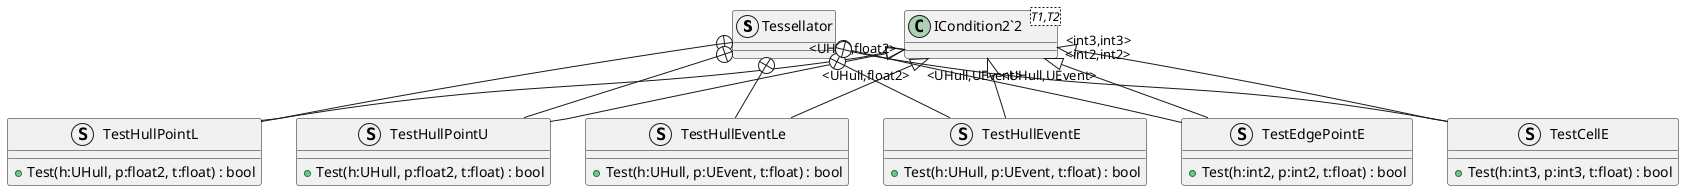 @startuml
struct Tessellator {
}
struct TestHullPointL {
    + Test(h:UHull, p:float2, t:float) : bool
}
struct TestHullPointU {
    + Test(h:UHull, p:float2, t:float) : bool
}
struct TestHullEventLe {
    + Test(h:UHull, p:UEvent, t:float) : bool
}
struct TestHullEventE {
    + Test(h:UHull, p:UEvent, t:float) : bool
}
struct TestEdgePointE {
    + Test(h:int2, p:int2, t:float) : bool
}
struct TestCellE {
    + Test(h:int3, p:int3, t:float) : bool
}
class "ICondition2`2"<T1,T2> {
}
Tessellator +-- TestHullPointL
"ICondition2`2" "<UHull,float2>" <|-- TestHullPointL
Tessellator +-- TestHullPointU
"ICondition2`2" "<UHull,float2>" <|-- TestHullPointU
Tessellator +-- TestHullEventLe
"ICondition2`2" "<UHull,UEvent>" <|-- TestHullEventLe
Tessellator +-- TestHullEventE
"ICondition2`2" "<UHull,UEvent>" <|-- TestHullEventE
Tessellator +-- TestEdgePointE
"ICondition2`2" "<int2,int2>" <|-- TestEdgePointE
Tessellator +-- TestCellE
"ICondition2`2" "<int3,int3>" <|-- TestCellE
@enduml
